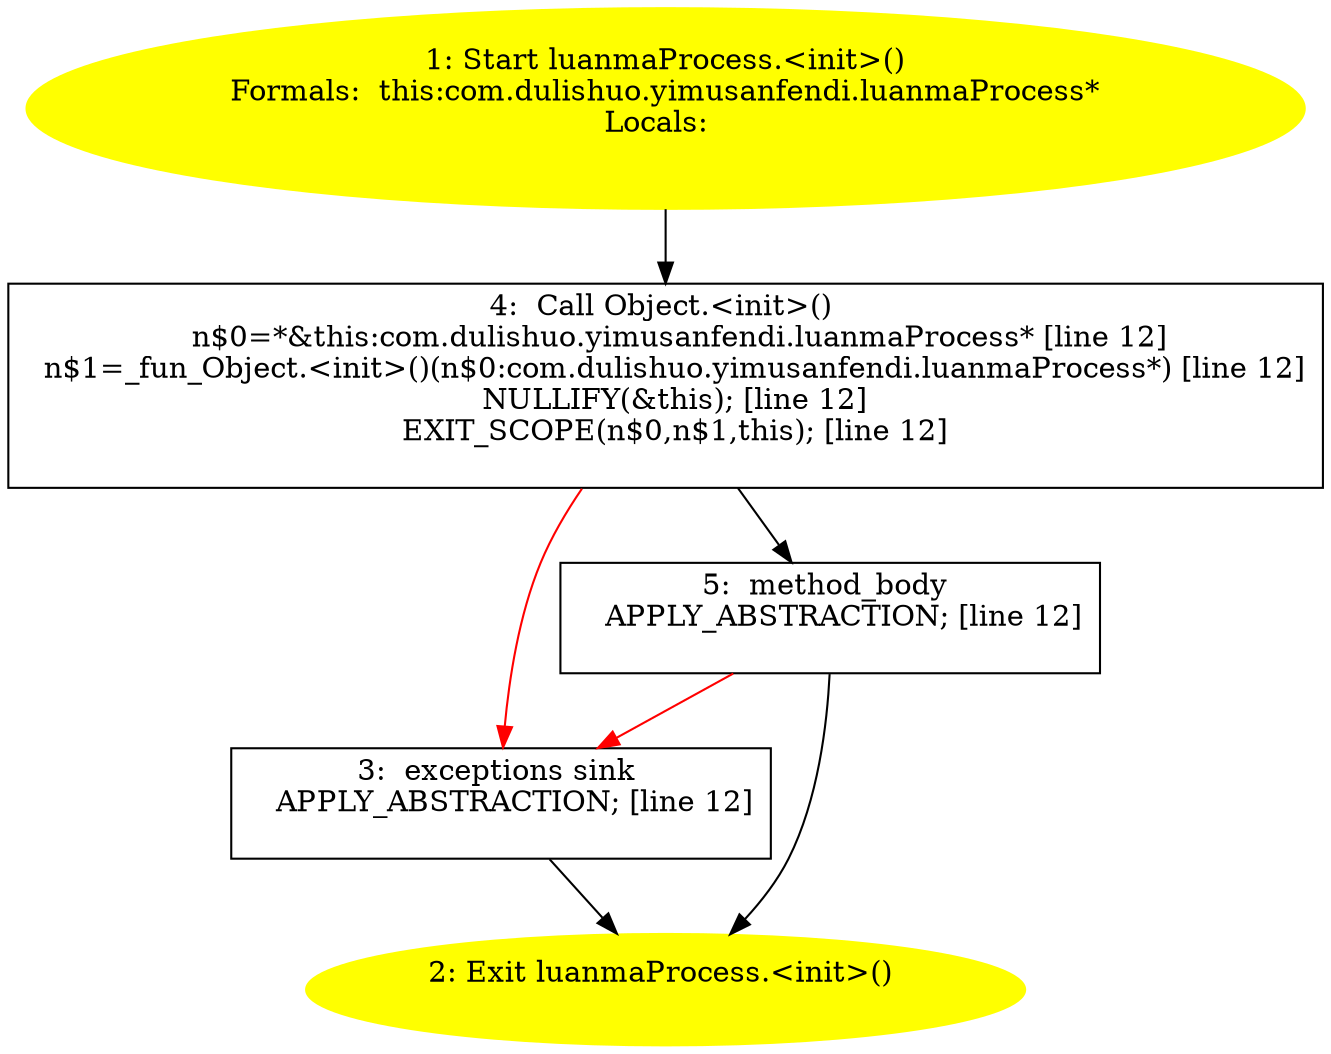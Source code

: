 /* @generated */
digraph cfg {
"com.dulishuo.yimusanfendi.luanmaProcess.<init>().367f091295b2a20ee4be6d122d798bc9_1" [label="1: Start luanmaProcess.<init>()\nFormals:  this:com.dulishuo.yimusanfendi.luanmaProcess*\nLocals:  \n  " color=yellow style=filled]
	

	 "com.dulishuo.yimusanfendi.luanmaProcess.<init>().367f091295b2a20ee4be6d122d798bc9_1" -> "com.dulishuo.yimusanfendi.luanmaProcess.<init>().367f091295b2a20ee4be6d122d798bc9_4" ;
"com.dulishuo.yimusanfendi.luanmaProcess.<init>().367f091295b2a20ee4be6d122d798bc9_2" [label="2: Exit luanmaProcess.<init>() \n  " color=yellow style=filled]
	

"com.dulishuo.yimusanfendi.luanmaProcess.<init>().367f091295b2a20ee4be6d122d798bc9_3" [label="3:  exceptions sink \n   APPLY_ABSTRACTION; [line 12]\n " shape="box"]
	

	 "com.dulishuo.yimusanfendi.luanmaProcess.<init>().367f091295b2a20ee4be6d122d798bc9_3" -> "com.dulishuo.yimusanfendi.luanmaProcess.<init>().367f091295b2a20ee4be6d122d798bc9_2" ;
"com.dulishuo.yimusanfendi.luanmaProcess.<init>().367f091295b2a20ee4be6d122d798bc9_4" [label="4:  Call Object.<init>() \n   n$0=*&this:com.dulishuo.yimusanfendi.luanmaProcess* [line 12]\n  n$1=_fun_Object.<init>()(n$0:com.dulishuo.yimusanfendi.luanmaProcess*) [line 12]\n  NULLIFY(&this); [line 12]\n  EXIT_SCOPE(n$0,n$1,this); [line 12]\n " shape="box"]
	

	 "com.dulishuo.yimusanfendi.luanmaProcess.<init>().367f091295b2a20ee4be6d122d798bc9_4" -> "com.dulishuo.yimusanfendi.luanmaProcess.<init>().367f091295b2a20ee4be6d122d798bc9_5" ;
	 "com.dulishuo.yimusanfendi.luanmaProcess.<init>().367f091295b2a20ee4be6d122d798bc9_4" -> "com.dulishuo.yimusanfendi.luanmaProcess.<init>().367f091295b2a20ee4be6d122d798bc9_3" [color="red" ];
"com.dulishuo.yimusanfendi.luanmaProcess.<init>().367f091295b2a20ee4be6d122d798bc9_5" [label="5:  method_body \n   APPLY_ABSTRACTION; [line 12]\n " shape="box"]
	

	 "com.dulishuo.yimusanfendi.luanmaProcess.<init>().367f091295b2a20ee4be6d122d798bc9_5" -> "com.dulishuo.yimusanfendi.luanmaProcess.<init>().367f091295b2a20ee4be6d122d798bc9_2" ;
	 "com.dulishuo.yimusanfendi.luanmaProcess.<init>().367f091295b2a20ee4be6d122d798bc9_5" -> "com.dulishuo.yimusanfendi.luanmaProcess.<init>().367f091295b2a20ee4be6d122d798bc9_3" [color="red" ];
}
